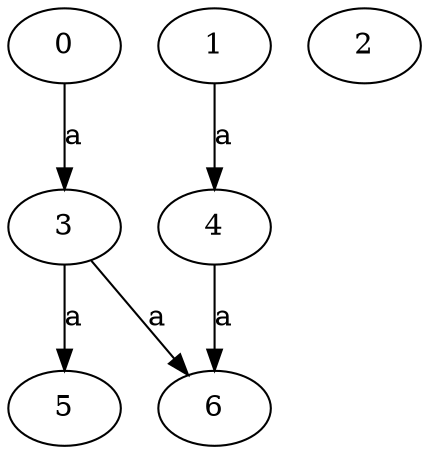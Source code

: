 strict digraph  {
0;
2;
3;
4;
1;
5;
6;
0 -> 3  [label=a];
3 -> 5  [label=a];
3 -> 6  [label=a];
4 -> 6  [label=a];
1 -> 4  [label=a];
}
